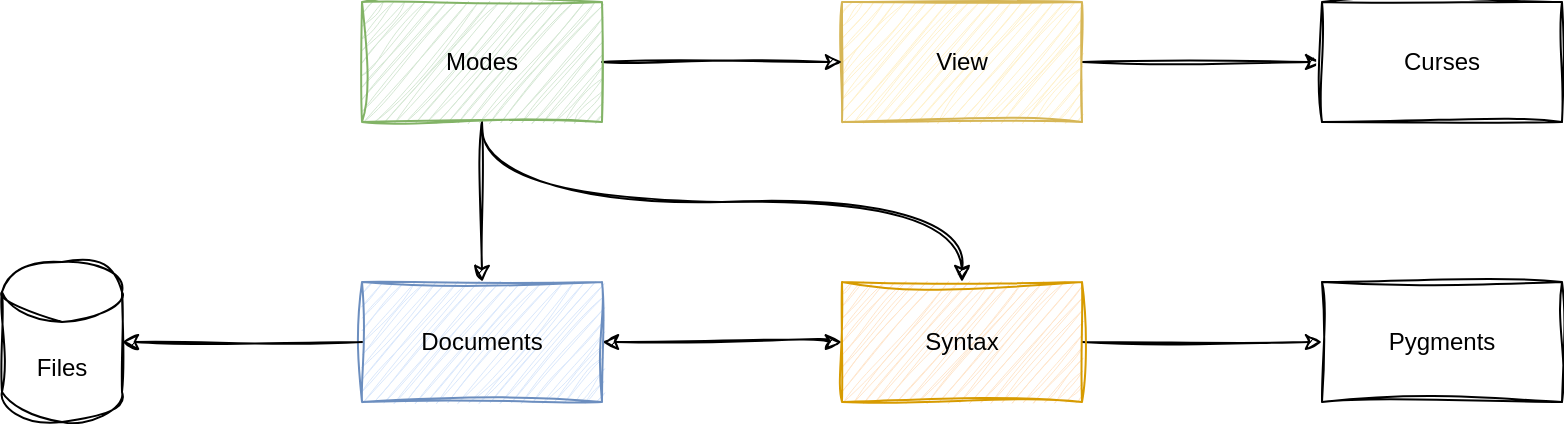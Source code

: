 <mxfile version="23.1.6" type="device">
  <diagram name="Page-1" id="Hr3zOnQGrsAM1bCTbWln">
    <mxGraphModel dx="1430" dy="764" grid="1" gridSize="10" guides="1" tooltips="1" connect="1" arrows="1" fold="1" page="1" pageScale="1" pageWidth="1169" pageHeight="827" math="0" shadow="0">
      <root>
        <mxCell id="0" />
        <mxCell id="1" parent="0" />
        <mxCell id="LrbCtCbfYVjsp4iywWi_-8" style="edgeStyle=orthogonalEdgeStyle;rounded=0;orthogonalLoop=1;jettySize=auto;html=1;exitX=0;exitY=0.5;exitDx=0;exitDy=0;entryX=1;entryY=0.5;entryDx=0;entryDy=0;startArrow=classic;startFill=1;sketch=1;curveFitting=1;jiggle=2;curved=1;" edge="1" parent="1" source="LrbCtCbfYVjsp4iywWi_-1" target="LrbCtCbfYVjsp4iywWi_-3">
          <mxGeometry relative="1" as="geometry" />
        </mxCell>
        <mxCell id="LrbCtCbfYVjsp4iywWi_-14" style="edgeStyle=orthogonalEdgeStyle;rounded=0;sketch=1;hachureGap=4;jiggle=2;curveFitting=1;orthogonalLoop=1;jettySize=auto;html=1;exitX=1;exitY=0.5;exitDx=0;exitDy=0;" edge="1" parent="1" source="LrbCtCbfYVjsp4iywWi_-1" target="LrbCtCbfYVjsp4iywWi_-12">
          <mxGeometry relative="1" as="geometry" />
        </mxCell>
        <mxCell id="LrbCtCbfYVjsp4iywWi_-1" value="Syntax" style="rounded=0;whiteSpace=wrap;html=1;sketch=1;curveFitting=1;jiggle=2;fillColor=#ffe6cc;strokeColor=#d79b00;" vertex="1" parent="1">
          <mxGeometry x="760" y="300" width="120" height="60" as="geometry" />
        </mxCell>
        <mxCell id="LrbCtCbfYVjsp4iywWi_-15" style="edgeStyle=orthogonalEdgeStyle;rounded=0;sketch=1;hachureGap=4;jiggle=2;curveFitting=1;orthogonalLoop=1;jettySize=auto;html=1;exitX=1;exitY=0.5;exitDx=0;exitDy=0;entryX=0;entryY=0.5;entryDx=0;entryDy=0;" edge="1" parent="1" source="LrbCtCbfYVjsp4iywWi_-2" target="LrbCtCbfYVjsp4iywWi_-13">
          <mxGeometry relative="1" as="geometry" />
        </mxCell>
        <mxCell id="LrbCtCbfYVjsp4iywWi_-2" value="View" style="rounded=0;whiteSpace=wrap;html=1;sketch=1;curveFitting=1;jiggle=2;fillColor=#fff2cc;strokeColor=#d6b656;" vertex="1" parent="1">
          <mxGeometry x="760" y="160" width="120" height="60" as="geometry" />
        </mxCell>
        <mxCell id="LrbCtCbfYVjsp4iywWi_-3" value="Documents" style="rounded=0;whiteSpace=wrap;html=1;sketch=1;curveFitting=1;jiggle=2;fillColor=#dae8fc;strokeColor=#6c8ebf;" vertex="1" parent="1">
          <mxGeometry x="520" y="300" width="120" height="60" as="geometry" />
        </mxCell>
        <mxCell id="LrbCtCbfYVjsp4iywWi_-5" style="edgeStyle=orthogonalEdgeStyle;rounded=0;orthogonalLoop=1;jettySize=auto;html=1;exitX=1;exitY=0.5;exitDx=0;exitDy=0;entryX=0;entryY=0.5;entryDx=0;entryDy=0;sketch=1;curveFitting=1;jiggle=2;" edge="1" parent="1" source="LrbCtCbfYVjsp4iywWi_-4" target="LrbCtCbfYVjsp4iywWi_-2">
          <mxGeometry relative="1" as="geometry" />
        </mxCell>
        <mxCell id="LrbCtCbfYVjsp4iywWi_-6" style="edgeStyle=orthogonalEdgeStyle;rounded=0;orthogonalLoop=1;jettySize=auto;html=1;exitX=0.5;exitY=1;exitDx=0;exitDy=0;entryX=0.5;entryY=0;entryDx=0;entryDy=0;sketch=1;curveFitting=1;jiggle=2;" edge="1" parent="1" source="LrbCtCbfYVjsp4iywWi_-4" target="LrbCtCbfYVjsp4iywWi_-3">
          <mxGeometry relative="1" as="geometry" />
        </mxCell>
        <mxCell id="LrbCtCbfYVjsp4iywWi_-7" style="edgeStyle=orthogonalEdgeStyle;rounded=0;orthogonalLoop=1;jettySize=auto;html=1;exitX=0.5;exitY=1;exitDx=0;exitDy=0;entryX=0.5;entryY=0;entryDx=0;entryDy=0;sketch=1;curveFitting=1;jiggle=2;curved=1;" edge="1" parent="1" source="LrbCtCbfYVjsp4iywWi_-4" target="LrbCtCbfYVjsp4iywWi_-1">
          <mxGeometry relative="1" as="geometry" />
        </mxCell>
        <mxCell id="LrbCtCbfYVjsp4iywWi_-4" value="Modes" style="rounded=0;whiteSpace=wrap;html=1;sketch=1;curveFitting=1;jiggle=2;fillColor=#d5e8d4;strokeColor=#82b366;" vertex="1" parent="1">
          <mxGeometry x="520" y="160" width="120" height="60" as="geometry" />
        </mxCell>
        <mxCell id="LrbCtCbfYVjsp4iywWi_-10" value="Files" style="shape=cylinder3;whiteSpace=wrap;html=1;boundedLbl=1;backgroundOutline=1;size=15;sketch=1;hachureGap=4;jiggle=2;curveFitting=1;" vertex="1" parent="1">
          <mxGeometry x="340" y="290" width="60" height="80" as="geometry" />
        </mxCell>
        <mxCell id="LrbCtCbfYVjsp4iywWi_-11" style="edgeStyle=orthogonalEdgeStyle;rounded=0;sketch=1;hachureGap=4;jiggle=2;curveFitting=1;orthogonalLoop=1;jettySize=auto;html=1;exitX=0;exitY=0.5;exitDx=0;exitDy=0;entryX=1;entryY=0.5;entryDx=0;entryDy=0;entryPerimeter=0;" edge="1" parent="1" source="LrbCtCbfYVjsp4iywWi_-3" target="LrbCtCbfYVjsp4iywWi_-10">
          <mxGeometry relative="1" as="geometry" />
        </mxCell>
        <mxCell id="LrbCtCbfYVjsp4iywWi_-12" value="Pygments" style="rounded=0;whiteSpace=wrap;html=1;sketch=1;hachureGap=4;jiggle=2;curveFitting=1;" vertex="1" parent="1">
          <mxGeometry x="1000" y="300" width="120" height="60" as="geometry" />
        </mxCell>
        <mxCell id="LrbCtCbfYVjsp4iywWi_-13" value="Curses" style="rounded=0;whiteSpace=wrap;html=1;sketch=1;hachureGap=4;jiggle=2;curveFitting=1;" vertex="1" parent="1">
          <mxGeometry x="1000" y="160" width="120" height="60" as="geometry" />
        </mxCell>
      </root>
    </mxGraphModel>
  </diagram>
</mxfile>
